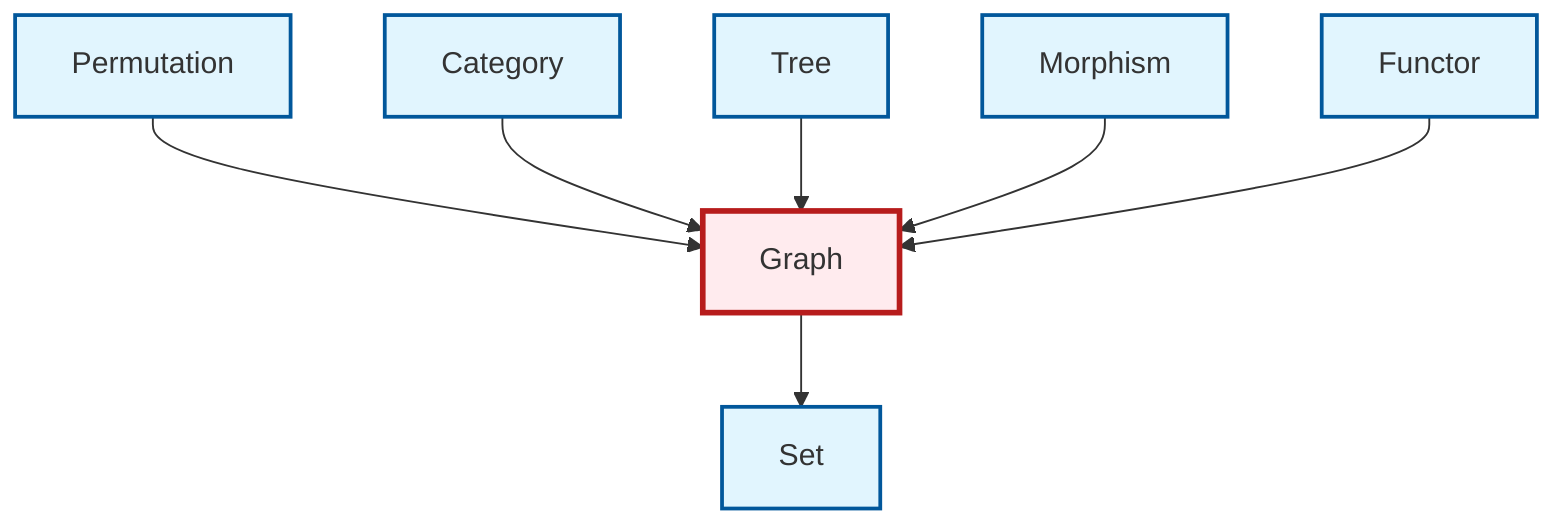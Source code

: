 graph TD
    classDef definition fill:#e1f5fe,stroke:#01579b,stroke-width:2px
    classDef theorem fill:#f3e5f5,stroke:#4a148c,stroke-width:2px
    classDef axiom fill:#fff3e0,stroke:#e65100,stroke-width:2px
    classDef example fill:#e8f5e9,stroke:#1b5e20,stroke-width:2px
    classDef current fill:#ffebee,stroke:#b71c1c,stroke-width:3px
    def-category["Category"]:::definition
    def-tree["Tree"]:::definition
    def-graph["Graph"]:::definition
    def-set["Set"]:::definition
    def-morphism["Morphism"]:::definition
    def-functor["Functor"]:::definition
    def-permutation["Permutation"]:::definition
    def-permutation --> def-graph
    def-category --> def-graph
    def-tree --> def-graph
    def-morphism --> def-graph
    def-graph --> def-set
    def-functor --> def-graph
    class def-graph current